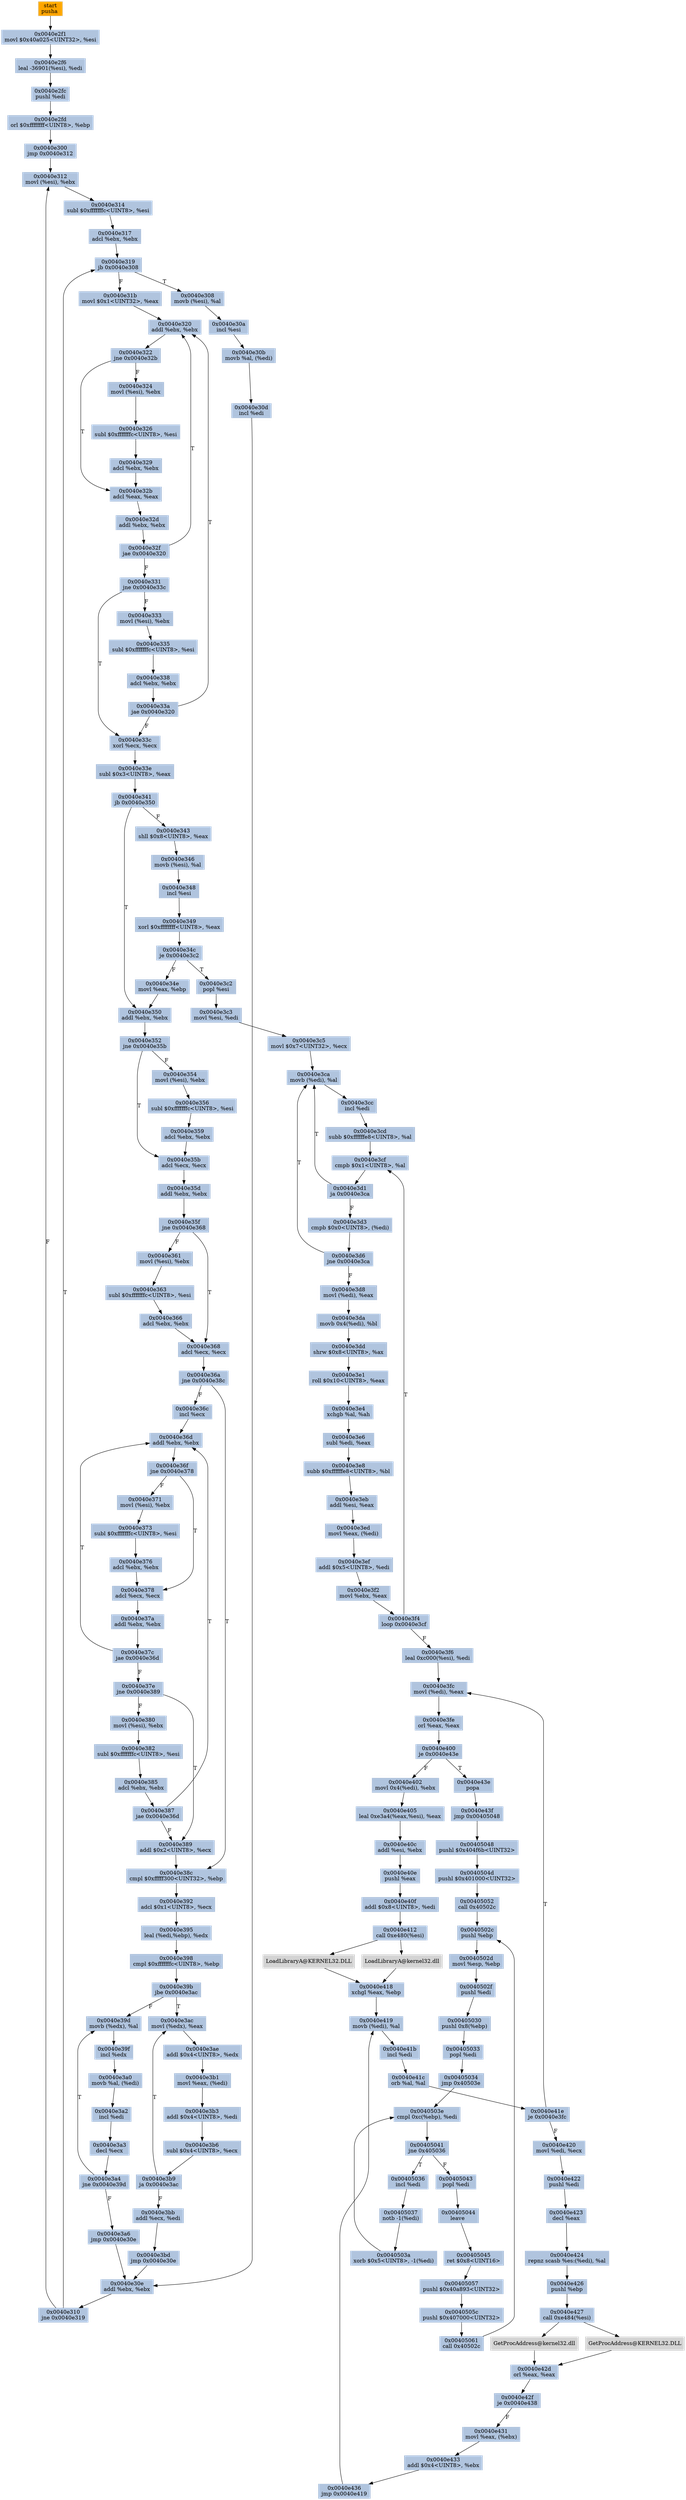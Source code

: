 digraph G {
node[shape=rectangle,style=filled,fillcolor=lightsteelblue,color=lightsteelblue]
bgcolor="transparent"
a0x0040e2f0pusha_[label="start\npusha ",color="lightgrey",fillcolor="orange"];
a0x0040e2f1movl_0x40a025UINT32_esi[label="0x0040e2f1\nmovl $0x40a025<UINT32>, %esi"];
a0x0040e2f6leal__36901esi__edi[label="0x0040e2f6\nleal -36901(%esi), %edi"];
a0x0040e2fcpushl_edi[label="0x0040e2fc\npushl %edi"];
a0x0040e2fdorl_0xffffffffUINT8_ebp[label="0x0040e2fd\norl $0xffffffff<UINT8>, %ebp"];
a0x0040e300jmp_0x0040e312[label="0x0040e300\njmp 0x0040e312"];
a0x0040e312movl_esi__ebx[label="0x0040e312\nmovl (%esi), %ebx"];
a0x0040e314subl_0xfffffffcUINT8_esi[label="0x0040e314\nsubl $0xfffffffc<UINT8>, %esi"];
a0x0040e317adcl_ebx_ebx[label="0x0040e317\nadcl %ebx, %ebx"];
a0x0040e319jb_0x0040e308[label="0x0040e319\njb 0x0040e308"];
a0x0040e308movb_esi__al[label="0x0040e308\nmovb (%esi), %al"];
a0x0040e30aincl_esi[label="0x0040e30a\nincl %esi"];
a0x0040e30bmovb_al_edi_[label="0x0040e30b\nmovb %al, (%edi)"];
a0x0040e30dincl_edi[label="0x0040e30d\nincl %edi"];
a0x0040e30eaddl_ebx_ebx[label="0x0040e30e\naddl %ebx, %ebx"];
a0x0040e310jne_0x0040e319[label="0x0040e310\njne 0x0040e319"];
a0x0040e31bmovl_0x1UINT32_eax[label="0x0040e31b\nmovl $0x1<UINT32>, %eax"];
a0x0040e320addl_ebx_ebx[label="0x0040e320\naddl %ebx, %ebx"];
a0x0040e322jne_0x0040e32b[label="0x0040e322\njne 0x0040e32b"];
a0x0040e32badcl_eax_eax[label="0x0040e32b\nadcl %eax, %eax"];
a0x0040e32daddl_ebx_ebx[label="0x0040e32d\naddl %ebx, %ebx"];
a0x0040e32fjae_0x0040e320[label="0x0040e32f\njae 0x0040e320"];
a0x0040e331jne_0x0040e33c[label="0x0040e331\njne 0x0040e33c"];
a0x0040e33cxorl_ecx_ecx[label="0x0040e33c\nxorl %ecx, %ecx"];
a0x0040e33esubl_0x3UINT8_eax[label="0x0040e33e\nsubl $0x3<UINT8>, %eax"];
a0x0040e341jb_0x0040e350[label="0x0040e341\njb 0x0040e350"];
a0x0040e350addl_ebx_ebx[label="0x0040e350\naddl %ebx, %ebx"];
a0x0040e352jne_0x0040e35b[label="0x0040e352\njne 0x0040e35b"];
a0x0040e35badcl_ecx_ecx[label="0x0040e35b\nadcl %ecx, %ecx"];
a0x0040e35daddl_ebx_ebx[label="0x0040e35d\naddl %ebx, %ebx"];
a0x0040e35fjne_0x0040e368[label="0x0040e35f\njne 0x0040e368"];
a0x0040e368adcl_ecx_ecx[label="0x0040e368\nadcl %ecx, %ecx"];
a0x0040e36ajne_0x0040e38c[label="0x0040e36a\njne 0x0040e38c"];
a0x0040e38ccmpl_0xfffff300UINT32_ebp[label="0x0040e38c\ncmpl $0xfffff300<UINT32>, %ebp"];
a0x0040e392adcl_0x1UINT8_ecx[label="0x0040e392\nadcl $0x1<UINT8>, %ecx"];
a0x0040e395leal_ediebp__edx[label="0x0040e395\nleal (%edi,%ebp), %edx"];
a0x0040e398cmpl_0xfffffffcUINT8_ebp[label="0x0040e398\ncmpl $0xfffffffc<UINT8>, %ebp"];
a0x0040e39bjbe_0x0040e3ac[label="0x0040e39b\njbe 0x0040e3ac"];
a0x0040e39dmovb_edx__al[label="0x0040e39d\nmovb (%edx), %al"];
a0x0040e39fincl_edx[label="0x0040e39f\nincl %edx"];
a0x0040e3a0movb_al_edi_[label="0x0040e3a0\nmovb %al, (%edi)"];
a0x0040e3a2incl_edi[label="0x0040e3a2\nincl %edi"];
a0x0040e3a3decl_ecx[label="0x0040e3a3\ndecl %ecx"];
a0x0040e3a4jne_0x0040e39d[label="0x0040e3a4\njne 0x0040e39d"];
a0x0040e3a6jmp_0x0040e30e[label="0x0040e3a6\njmp 0x0040e30e"];
a0x0040e343shll_0x8UINT8_eax[label="0x0040e343\nshll $0x8<UINT8>, %eax"];
a0x0040e346movb_esi__al[label="0x0040e346\nmovb (%esi), %al"];
a0x0040e348incl_esi[label="0x0040e348\nincl %esi"];
a0x0040e349xorl_0xffffffffUINT8_eax[label="0x0040e349\nxorl $0xffffffff<UINT8>, %eax"];
a0x0040e34cje_0x0040e3c2[label="0x0040e34c\nje 0x0040e3c2"];
a0x0040e34emovl_eax_ebp[label="0x0040e34e\nmovl %eax, %ebp"];
a0x0040e3acmovl_edx__eax[label="0x0040e3ac\nmovl (%edx), %eax"];
a0x0040e3aeaddl_0x4UINT8_edx[label="0x0040e3ae\naddl $0x4<UINT8>, %edx"];
a0x0040e3b1movl_eax_edi_[label="0x0040e3b1\nmovl %eax, (%edi)"];
a0x0040e3b3addl_0x4UINT8_edi[label="0x0040e3b3\naddl $0x4<UINT8>, %edi"];
a0x0040e3b6subl_0x4UINT8_ecx[label="0x0040e3b6\nsubl $0x4<UINT8>, %ecx"];
a0x0040e3b9ja_0x0040e3ac[label="0x0040e3b9\nja 0x0040e3ac"];
a0x0040e3bbaddl_ecx_edi[label="0x0040e3bb\naddl %ecx, %edi"];
a0x0040e3bdjmp_0x0040e30e[label="0x0040e3bd\njmp 0x0040e30e"];
a0x0040e36cincl_ecx[label="0x0040e36c\nincl %ecx"];
a0x0040e36daddl_ebx_ebx[label="0x0040e36d\naddl %ebx, %ebx"];
a0x0040e36fjne_0x0040e378[label="0x0040e36f\njne 0x0040e378"];
a0x0040e378adcl_ecx_ecx[label="0x0040e378\nadcl %ecx, %ecx"];
a0x0040e37aaddl_ebx_ebx[label="0x0040e37a\naddl %ebx, %ebx"];
a0x0040e37cjae_0x0040e36d[label="0x0040e37c\njae 0x0040e36d"];
a0x0040e37ejne_0x0040e389[label="0x0040e37e\njne 0x0040e389"];
a0x0040e389addl_0x2UINT8_ecx[label="0x0040e389\naddl $0x2<UINT8>, %ecx"];
a0x0040e324movl_esi__ebx[label="0x0040e324\nmovl (%esi), %ebx"];
a0x0040e326subl_0xfffffffcUINT8_esi[label="0x0040e326\nsubl $0xfffffffc<UINT8>, %esi"];
a0x0040e329adcl_ebx_ebx[label="0x0040e329\nadcl %ebx, %ebx"];
a0x0040e354movl_esi__ebx[label="0x0040e354\nmovl (%esi), %ebx"];
a0x0040e356subl_0xfffffffcUINT8_esi[label="0x0040e356\nsubl $0xfffffffc<UINT8>, %esi"];
a0x0040e359adcl_ebx_ebx[label="0x0040e359\nadcl %ebx, %ebx"];
a0x0040e361movl_esi__ebx[label="0x0040e361\nmovl (%esi), %ebx"];
a0x0040e363subl_0xfffffffcUINT8_esi[label="0x0040e363\nsubl $0xfffffffc<UINT8>, %esi"];
a0x0040e366adcl_ebx_ebx[label="0x0040e366\nadcl %ebx, %ebx"];
a0x0040e333movl_esi__ebx[label="0x0040e333\nmovl (%esi), %ebx"];
a0x0040e335subl_0xfffffffcUINT8_esi[label="0x0040e335\nsubl $0xfffffffc<UINT8>, %esi"];
a0x0040e338adcl_ebx_ebx[label="0x0040e338\nadcl %ebx, %ebx"];
a0x0040e33ajae_0x0040e320[label="0x0040e33a\njae 0x0040e320"];
a0x0040e380movl_esi__ebx[label="0x0040e380\nmovl (%esi), %ebx"];
a0x0040e382subl_0xfffffffcUINT8_esi[label="0x0040e382\nsubl $0xfffffffc<UINT8>, %esi"];
a0x0040e385adcl_ebx_ebx[label="0x0040e385\nadcl %ebx, %ebx"];
a0x0040e387jae_0x0040e36d[label="0x0040e387\njae 0x0040e36d"];
a0x0040e371movl_esi__ebx[label="0x0040e371\nmovl (%esi), %ebx"];
a0x0040e373subl_0xfffffffcUINT8_esi[label="0x0040e373\nsubl $0xfffffffc<UINT8>, %esi"];
a0x0040e376adcl_ebx_ebx[label="0x0040e376\nadcl %ebx, %ebx"];
a0x0040e3c2popl_esi[label="0x0040e3c2\npopl %esi"];
a0x0040e3c3movl_esi_edi[label="0x0040e3c3\nmovl %esi, %edi"];
a0x0040e3c5movl_0x7UINT32_ecx[label="0x0040e3c5\nmovl $0x7<UINT32>, %ecx"];
a0x0040e3camovb_edi__al[label="0x0040e3ca\nmovb (%edi), %al"];
a0x0040e3ccincl_edi[label="0x0040e3cc\nincl %edi"];
a0x0040e3cdsubb_0xffffffe8UINT8_al[label="0x0040e3cd\nsubb $0xffffffe8<UINT8>, %al"];
a0x0040e3cfcmpb_0x1UINT8_al[label="0x0040e3cf\ncmpb $0x1<UINT8>, %al"];
a0x0040e3d1ja_0x0040e3ca[label="0x0040e3d1\nja 0x0040e3ca"];
a0x0040e3d3cmpb_0x0UINT8_edi_[label="0x0040e3d3\ncmpb $0x0<UINT8>, (%edi)"];
a0x0040e3d6jne_0x0040e3ca[label="0x0040e3d6\njne 0x0040e3ca"];
a0x0040e3d8movl_edi__eax[label="0x0040e3d8\nmovl (%edi), %eax"];
a0x0040e3damovb_0x4edi__bl[label="0x0040e3da\nmovb 0x4(%edi), %bl"];
a0x0040e3ddshrw_0x8UINT8_ax[label="0x0040e3dd\nshrw $0x8<UINT8>, %ax"];
a0x0040e3e1roll_0x10UINT8_eax[label="0x0040e3e1\nroll $0x10<UINT8>, %eax"];
a0x0040e3e4xchgb_al_ah[label="0x0040e3e4\nxchgb %al, %ah"];
a0x0040e3e6subl_edi_eax[label="0x0040e3e6\nsubl %edi, %eax"];
a0x0040e3e8subb_0xffffffe8UINT8_bl[label="0x0040e3e8\nsubb $0xffffffe8<UINT8>, %bl"];
a0x0040e3ebaddl_esi_eax[label="0x0040e3eb\naddl %esi, %eax"];
a0x0040e3edmovl_eax_edi_[label="0x0040e3ed\nmovl %eax, (%edi)"];
a0x0040e3efaddl_0x5UINT8_edi[label="0x0040e3ef\naddl $0x5<UINT8>, %edi"];
a0x0040e3f2movl_ebx_eax[label="0x0040e3f2\nmovl %ebx, %eax"];
a0x0040e3f4loop_0x0040e3cf[label="0x0040e3f4\nloop 0x0040e3cf"];
a0x0040e3f6leal_0xc000esi__edi[label="0x0040e3f6\nleal 0xc000(%esi), %edi"];
a0x0040e3fcmovl_edi__eax[label="0x0040e3fc\nmovl (%edi), %eax"];
a0x0040e3feorl_eax_eax[label="0x0040e3fe\norl %eax, %eax"];
a0x0040e400je_0x0040e43e[label="0x0040e400\nje 0x0040e43e"];
a0x0040e402movl_0x4edi__ebx[label="0x0040e402\nmovl 0x4(%edi), %ebx"];
a0x0040e405leal_0xe3a4eaxesi__eax[label="0x0040e405\nleal 0xe3a4(%eax,%esi), %eax"];
a0x0040e40caddl_esi_ebx[label="0x0040e40c\naddl %esi, %ebx"];
a0x0040e40epushl_eax[label="0x0040e40e\npushl %eax"];
a0x0040e40faddl_0x8UINT8_edi[label="0x0040e40f\naddl $0x8<UINT8>, %edi"];
a0x0040e412call_0xe480esi_[label="0x0040e412\ncall 0xe480(%esi)"];
LoadLibraryA_kernel32_dll[label="LoadLibraryA@kernel32.dll",color="lightgrey",fillcolor="lightgrey"];
a0x0040e418xchgl_eax_ebp[label="0x0040e418\nxchgl %eax, %ebp"];
a0x0040e419movb_edi__al[label="0x0040e419\nmovb (%edi), %al"];
a0x0040e41bincl_edi[label="0x0040e41b\nincl %edi"];
a0x0040e41corb_al_al[label="0x0040e41c\norb %al, %al"];
a0x0040e41eje_0x0040e3fc[label="0x0040e41e\nje 0x0040e3fc"];
a0x0040e420movl_edi_ecx[label="0x0040e420\nmovl %edi, %ecx"];
a0x0040e422pushl_edi[label="0x0040e422\npushl %edi"];
a0x0040e423decl_eax[label="0x0040e423\ndecl %eax"];
a0x0040e424repnz_scasb_es_edi__al[label="0x0040e424\nrepnz scasb %es:(%edi), %al"];
a0x0040e426pushl_ebp[label="0x0040e426\npushl %ebp"];
a0x0040e427call_0xe484esi_[label="0x0040e427\ncall 0xe484(%esi)"];
GetProcAddress_kernel32_dll[label="GetProcAddress@kernel32.dll",color="lightgrey",fillcolor="lightgrey"];
a0x0040e42dorl_eax_eax[label="0x0040e42d\norl %eax, %eax"];
a0x0040e42fje_0x0040e438[label="0x0040e42f\nje 0x0040e438"];
a0x0040e431movl_eax_ebx_[label="0x0040e431\nmovl %eax, (%ebx)"];
a0x0040e433addl_0x4UINT8_ebx[label="0x0040e433\naddl $0x4<UINT8>, %ebx"];
a0x0040e436jmp_0x0040e419[label="0x0040e436\njmp 0x0040e419"];
GetProcAddress_KERNEL32_DLL[label="GetProcAddress@KERNEL32.DLL",color="lightgrey",fillcolor="lightgrey"];
LoadLibraryA_KERNEL32_DLL[label="LoadLibraryA@KERNEL32.DLL",color="lightgrey",fillcolor="lightgrey"];
a0x0040e43epopa_[label="0x0040e43e\npopa "];
a0x0040e43fjmp_0x00405048[label="0x0040e43f\njmp 0x00405048"];
a0x00405048pushl_0x404f6bUINT32[label="0x00405048\npushl $0x404f6b<UINT32>"];
a0x0040504dpushl_0x401000UINT32[label="0x0040504d\npushl $0x401000<UINT32>"];
a0x00405052call_0x40502c[label="0x00405052\ncall 0x40502c"];
a0x0040502cpushl_ebp[label="0x0040502c\npushl %ebp"];
a0x0040502dmovl_esp_ebp[label="0x0040502d\nmovl %esp, %ebp"];
a0x0040502fpushl_edi[label="0x0040502f\npushl %edi"];
a0x00405030pushl_0x8ebp_[label="0x00405030\npushl 0x8(%ebp)"];
a0x00405033popl_edi[label="0x00405033\npopl %edi"];
a0x00405034jmp_0x40503e[label="0x00405034\njmp 0x40503e"];
a0x0040503ecmpl_0xcebp__edi[label="0x0040503e\ncmpl 0xc(%ebp), %edi"];
a0x00405041jne_0x405036[label="0x00405041\njne 0x405036"];
a0x00405036incl_edi[label="0x00405036\nincl %edi"];
a0x00405037notb__1edi_[label="0x00405037\nnotb -1(%edi)"];
a0x0040503axorb_0x5UINT8__1edi_[label="0x0040503a\nxorb $0x5<UINT8>, -1(%edi)"];
a0x00405043popl_edi[label="0x00405043\npopl %edi"];
a0x00405044leave_[label="0x00405044\nleave "];
a0x00405045ret_0x8UINT16[label="0x00405045\nret $0x8<UINT16>"];
a0x00405057pushl_0x40a893UINT32[label="0x00405057\npushl $0x40a893<UINT32>"];
a0x0040505cpushl_0x407000UINT32[label="0x0040505c\npushl $0x407000<UINT32>"];
a0x00405061call_0x40502c[label="0x00405061\ncall 0x40502c"];
a0x0040e2f0pusha_ -> a0x0040e2f1movl_0x40a025UINT32_esi [color="#000000"];
a0x0040e2f1movl_0x40a025UINT32_esi -> a0x0040e2f6leal__36901esi__edi [color="#000000"];
a0x0040e2f6leal__36901esi__edi -> a0x0040e2fcpushl_edi [color="#000000"];
a0x0040e2fcpushl_edi -> a0x0040e2fdorl_0xffffffffUINT8_ebp [color="#000000"];
a0x0040e2fdorl_0xffffffffUINT8_ebp -> a0x0040e300jmp_0x0040e312 [color="#000000"];
a0x0040e300jmp_0x0040e312 -> a0x0040e312movl_esi__ebx [color="#000000"];
a0x0040e312movl_esi__ebx -> a0x0040e314subl_0xfffffffcUINT8_esi [color="#000000"];
a0x0040e314subl_0xfffffffcUINT8_esi -> a0x0040e317adcl_ebx_ebx [color="#000000"];
a0x0040e317adcl_ebx_ebx -> a0x0040e319jb_0x0040e308 [color="#000000"];
a0x0040e319jb_0x0040e308 -> a0x0040e308movb_esi__al [color="#000000",label="T"];
a0x0040e308movb_esi__al -> a0x0040e30aincl_esi [color="#000000"];
a0x0040e30aincl_esi -> a0x0040e30bmovb_al_edi_ [color="#000000"];
a0x0040e30bmovb_al_edi_ -> a0x0040e30dincl_edi [color="#000000"];
a0x0040e30dincl_edi -> a0x0040e30eaddl_ebx_ebx [color="#000000"];
a0x0040e30eaddl_ebx_ebx -> a0x0040e310jne_0x0040e319 [color="#000000"];
a0x0040e310jne_0x0040e319 -> a0x0040e319jb_0x0040e308 [color="#000000",label="T"];
a0x0040e319jb_0x0040e308 -> a0x0040e31bmovl_0x1UINT32_eax [color="#000000",label="F"];
a0x0040e31bmovl_0x1UINT32_eax -> a0x0040e320addl_ebx_ebx [color="#000000"];
a0x0040e320addl_ebx_ebx -> a0x0040e322jne_0x0040e32b [color="#000000"];
a0x0040e322jne_0x0040e32b -> a0x0040e32badcl_eax_eax [color="#000000",label="T"];
a0x0040e32badcl_eax_eax -> a0x0040e32daddl_ebx_ebx [color="#000000"];
a0x0040e32daddl_ebx_ebx -> a0x0040e32fjae_0x0040e320 [color="#000000"];
a0x0040e32fjae_0x0040e320 -> a0x0040e331jne_0x0040e33c [color="#000000",label="F"];
a0x0040e331jne_0x0040e33c -> a0x0040e33cxorl_ecx_ecx [color="#000000",label="T"];
a0x0040e33cxorl_ecx_ecx -> a0x0040e33esubl_0x3UINT8_eax [color="#000000"];
a0x0040e33esubl_0x3UINT8_eax -> a0x0040e341jb_0x0040e350 [color="#000000"];
a0x0040e341jb_0x0040e350 -> a0x0040e350addl_ebx_ebx [color="#000000",label="T"];
a0x0040e350addl_ebx_ebx -> a0x0040e352jne_0x0040e35b [color="#000000"];
a0x0040e352jne_0x0040e35b -> a0x0040e35badcl_ecx_ecx [color="#000000",label="T"];
a0x0040e35badcl_ecx_ecx -> a0x0040e35daddl_ebx_ebx [color="#000000"];
a0x0040e35daddl_ebx_ebx -> a0x0040e35fjne_0x0040e368 [color="#000000"];
a0x0040e35fjne_0x0040e368 -> a0x0040e368adcl_ecx_ecx [color="#000000",label="T"];
a0x0040e368adcl_ecx_ecx -> a0x0040e36ajne_0x0040e38c [color="#000000"];
a0x0040e36ajne_0x0040e38c -> a0x0040e38ccmpl_0xfffff300UINT32_ebp [color="#000000",label="T"];
a0x0040e38ccmpl_0xfffff300UINT32_ebp -> a0x0040e392adcl_0x1UINT8_ecx [color="#000000"];
a0x0040e392adcl_0x1UINT8_ecx -> a0x0040e395leal_ediebp__edx [color="#000000"];
a0x0040e395leal_ediebp__edx -> a0x0040e398cmpl_0xfffffffcUINT8_ebp [color="#000000"];
a0x0040e398cmpl_0xfffffffcUINT8_ebp -> a0x0040e39bjbe_0x0040e3ac [color="#000000"];
a0x0040e39bjbe_0x0040e3ac -> a0x0040e39dmovb_edx__al [color="#000000",label="F"];
a0x0040e39dmovb_edx__al -> a0x0040e39fincl_edx [color="#000000"];
a0x0040e39fincl_edx -> a0x0040e3a0movb_al_edi_ [color="#000000"];
a0x0040e3a0movb_al_edi_ -> a0x0040e3a2incl_edi [color="#000000"];
a0x0040e3a2incl_edi -> a0x0040e3a3decl_ecx [color="#000000"];
a0x0040e3a3decl_ecx -> a0x0040e3a4jne_0x0040e39d [color="#000000"];
a0x0040e3a4jne_0x0040e39d -> a0x0040e39dmovb_edx__al [color="#000000",label="T"];
a0x0040e3a4jne_0x0040e39d -> a0x0040e3a6jmp_0x0040e30e [color="#000000",label="F"];
a0x0040e3a6jmp_0x0040e30e -> a0x0040e30eaddl_ebx_ebx [color="#000000"];
a0x0040e310jne_0x0040e319 -> a0x0040e312movl_esi__ebx [color="#000000",label="F"];
a0x0040e341jb_0x0040e350 -> a0x0040e343shll_0x8UINT8_eax [color="#000000",label="F"];
a0x0040e343shll_0x8UINT8_eax -> a0x0040e346movb_esi__al [color="#000000"];
a0x0040e346movb_esi__al -> a0x0040e348incl_esi [color="#000000"];
a0x0040e348incl_esi -> a0x0040e349xorl_0xffffffffUINT8_eax [color="#000000"];
a0x0040e349xorl_0xffffffffUINT8_eax -> a0x0040e34cje_0x0040e3c2 [color="#000000"];
a0x0040e34cje_0x0040e3c2 -> a0x0040e34emovl_eax_ebp [color="#000000",label="F"];
a0x0040e34emovl_eax_ebp -> a0x0040e350addl_ebx_ebx [color="#000000"];
a0x0040e39bjbe_0x0040e3ac -> a0x0040e3acmovl_edx__eax [color="#000000",label="T"];
a0x0040e3acmovl_edx__eax -> a0x0040e3aeaddl_0x4UINT8_edx [color="#000000"];
a0x0040e3aeaddl_0x4UINT8_edx -> a0x0040e3b1movl_eax_edi_ [color="#000000"];
a0x0040e3b1movl_eax_edi_ -> a0x0040e3b3addl_0x4UINT8_edi [color="#000000"];
a0x0040e3b3addl_0x4UINT8_edi -> a0x0040e3b6subl_0x4UINT8_ecx [color="#000000"];
a0x0040e3b6subl_0x4UINT8_ecx -> a0x0040e3b9ja_0x0040e3ac [color="#000000"];
a0x0040e3b9ja_0x0040e3ac -> a0x0040e3bbaddl_ecx_edi [color="#000000",label="F"];
a0x0040e3bbaddl_ecx_edi -> a0x0040e3bdjmp_0x0040e30e [color="#000000"];
a0x0040e3bdjmp_0x0040e30e -> a0x0040e30eaddl_ebx_ebx [color="#000000"];
a0x0040e36ajne_0x0040e38c -> a0x0040e36cincl_ecx [color="#000000",label="F"];
a0x0040e36cincl_ecx -> a0x0040e36daddl_ebx_ebx [color="#000000"];
a0x0040e36daddl_ebx_ebx -> a0x0040e36fjne_0x0040e378 [color="#000000"];
a0x0040e36fjne_0x0040e378 -> a0x0040e378adcl_ecx_ecx [color="#000000",label="T"];
a0x0040e378adcl_ecx_ecx -> a0x0040e37aaddl_ebx_ebx [color="#000000"];
a0x0040e37aaddl_ebx_ebx -> a0x0040e37cjae_0x0040e36d [color="#000000"];
a0x0040e37cjae_0x0040e36d -> a0x0040e37ejne_0x0040e389 [color="#000000",label="F"];
a0x0040e37ejne_0x0040e389 -> a0x0040e389addl_0x2UINT8_ecx [color="#000000",label="T"];
a0x0040e389addl_0x2UINT8_ecx -> a0x0040e38ccmpl_0xfffff300UINT32_ebp [color="#000000"];
a0x0040e3b9ja_0x0040e3ac -> a0x0040e3acmovl_edx__eax [color="#000000",label="T"];
a0x0040e322jne_0x0040e32b -> a0x0040e324movl_esi__ebx [color="#000000",label="F"];
a0x0040e324movl_esi__ebx -> a0x0040e326subl_0xfffffffcUINT8_esi [color="#000000"];
a0x0040e326subl_0xfffffffcUINT8_esi -> a0x0040e329adcl_ebx_ebx [color="#000000"];
a0x0040e329adcl_ebx_ebx -> a0x0040e32badcl_eax_eax [color="#000000"];
a0x0040e352jne_0x0040e35b -> a0x0040e354movl_esi__ebx [color="#000000",label="F"];
a0x0040e354movl_esi__ebx -> a0x0040e356subl_0xfffffffcUINT8_esi [color="#000000"];
a0x0040e356subl_0xfffffffcUINT8_esi -> a0x0040e359adcl_ebx_ebx [color="#000000"];
a0x0040e359adcl_ebx_ebx -> a0x0040e35badcl_ecx_ecx [color="#000000"];
a0x0040e37cjae_0x0040e36d -> a0x0040e36daddl_ebx_ebx [color="#000000",label="T"];
a0x0040e35fjne_0x0040e368 -> a0x0040e361movl_esi__ebx [color="#000000",label="F"];
a0x0040e361movl_esi__ebx -> a0x0040e363subl_0xfffffffcUINT8_esi [color="#000000"];
a0x0040e363subl_0xfffffffcUINT8_esi -> a0x0040e366adcl_ebx_ebx [color="#000000"];
a0x0040e366adcl_ebx_ebx -> a0x0040e368adcl_ecx_ecx [color="#000000"];
a0x0040e331jne_0x0040e33c -> a0x0040e333movl_esi__ebx [color="#000000",label="F"];
a0x0040e333movl_esi__ebx -> a0x0040e335subl_0xfffffffcUINT8_esi [color="#000000"];
a0x0040e335subl_0xfffffffcUINT8_esi -> a0x0040e338adcl_ebx_ebx [color="#000000"];
a0x0040e338adcl_ebx_ebx -> a0x0040e33ajae_0x0040e320 [color="#000000"];
a0x0040e33ajae_0x0040e320 -> a0x0040e33cxorl_ecx_ecx [color="#000000",label="F"];
a0x0040e32fjae_0x0040e320 -> a0x0040e320addl_ebx_ebx [color="#000000",label="T"];
a0x0040e37ejne_0x0040e389 -> a0x0040e380movl_esi__ebx [color="#000000",label="F"];
a0x0040e380movl_esi__ebx -> a0x0040e382subl_0xfffffffcUINT8_esi [color="#000000"];
a0x0040e382subl_0xfffffffcUINT8_esi -> a0x0040e385adcl_ebx_ebx [color="#000000"];
a0x0040e385adcl_ebx_ebx -> a0x0040e387jae_0x0040e36d [color="#000000"];
a0x0040e387jae_0x0040e36d -> a0x0040e389addl_0x2UINT8_ecx [color="#000000",label="F"];
a0x0040e36fjne_0x0040e378 -> a0x0040e371movl_esi__ebx [color="#000000",label="F"];
a0x0040e371movl_esi__ebx -> a0x0040e373subl_0xfffffffcUINT8_esi [color="#000000"];
a0x0040e373subl_0xfffffffcUINT8_esi -> a0x0040e376adcl_ebx_ebx [color="#000000"];
a0x0040e376adcl_ebx_ebx -> a0x0040e378adcl_ecx_ecx [color="#000000"];
a0x0040e33ajae_0x0040e320 -> a0x0040e320addl_ebx_ebx [color="#000000",label="T"];
a0x0040e387jae_0x0040e36d -> a0x0040e36daddl_ebx_ebx [color="#000000",label="T"];
a0x0040e34cje_0x0040e3c2 -> a0x0040e3c2popl_esi [color="#000000",label="T"];
a0x0040e3c2popl_esi -> a0x0040e3c3movl_esi_edi [color="#000000"];
a0x0040e3c3movl_esi_edi -> a0x0040e3c5movl_0x7UINT32_ecx [color="#000000"];
a0x0040e3c5movl_0x7UINT32_ecx -> a0x0040e3camovb_edi__al [color="#000000"];
a0x0040e3camovb_edi__al -> a0x0040e3ccincl_edi [color="#000000"];
a0x0040e3ccincl_edi -> a0x0040e3cdsubb_0xffffffe8UINT8_al [color="#000000"];
a0x0040e3cdsubb_0xffffffe8UINT8_al -> a0x0040e3cfcmpb_0x1UINT8_al [color="#000000"];
a0x0040e3cfcmpb_0x1UINT8_al -> a0x0040e3d1ja_0x0040e3ca [color="#000000"];
a0x0040e3d1ja_0x0040e3ca -> a0x0040e3camovb_edi__al [color="#000000",label="T"];
a0x0040e3d1ja_0x0040e3ca -> a0x0040e3d3cmpb_0x0UINT8_edi_ [color="#000000",label="F"];
a0x0040e3d3cmpb_0x0UINT8_edi_ -> a0x0040e3d6jne_0x0040e3ca [color="#000000"];
a0x0040e3d6jne_0x0040e3ca -> a0x0040e3camovb_edi__al [color="#000000",label="T"];
a0x0040e3d6jne_0x0040e3ca -> a0x0040e3d8movl_edi__eax [color="#000000",label="F"];
a0x0040e3d8movl_edi__eax -> a0x0040e3damovb_0x4edi__bl [color="#000000"];
a0x0040e3damovb_0x4edi__bl -> a0x0040e3ddshrw_0x8UINT8_ax [color="#000000"];
a0x0040e3ddshrw_0x8UINT8_ax -> a0x0040e3e1roll_0x10UINT8_eax [color="#000000"];
a0x0040e3e1roll_0x10UINT8_eax -> a0x0040e3e4xchgb_al_ah [color="#000000"];
a0x0040e3e4xchgb_al_ah -> a0x0040e3e6subl_edi_eax [color="#000000"];
a0x0040e3e6subl_edi_eax -> a0x0040e3e8subb_0xffffffe8UINT8_bl [color="#000000"];
a0x0040e3e8subb_0xffffffe8UINT8_bl -> a0x0040e3ebaddl_esi_eax [color="#000000"];
a0x0040e3ebaddl_esi_eax -> a0x0040e3edmovl_eax_edi_ [color="#000000"];
a0x0040e3edmovl_eax_edi_ -> a0x0040e3efaddl_0x5UINT8_edi [color="#000000"];
a0x0040e3efaddl_0x5UINT8_edi -> a0x0040e3f2movl_ebx_eax [color="#000000"];
a0x0040e3f2movl_ebx_eax -> a0x0040e3f4loop_0x0040e3cf [color="#000000"];
a0x0040e3f4loop_0x0040e3cf -> a0x0040e3cfcmpb_0x1UINT8_al [color="#000000",label="T"];
a0x0040e3f4loop_0x0040e3cf -> a0x0040e3f6leal_0xc000esi__edi [color="#000000",label="F"];
a0x0040e3f6leal_0xc000esi__edi -> a0x0040e3fcmovl_edi__eax [color="#000000"];
a0x0040e3fcmovl_edi__eax -> a0x0040e3feorl_eax_eax [color="#000000"];
a0x0040e3feorl_eax_eax -> a0x0040e400je_0x0040e43e [color="#000000"];
a0x0040e400je_0x0040e43e -> a0x0040e402movl_0x4edi__ebx [color="#000000",label="F"];
a0x0040e402movl_0x4edi__ebx -> a0x0040e405leal_0xe3a4eaxesi__eax [color="#000000"];
a0x0040e405leal_0xe3a4eaxesi__eax -> a0x0040e40caddl_esi_ebx [color="#000000"];
a0x0040e40caddl_esi_ebx -> a0x0040e40epushl_eax [color="#000000"];
a0x0040e40epushl_eax -> a0x0040e40faddl_0x8UINT8_edi [color="#000000"];
a0x0040e40faddl_0x8UINT8_edi -> a0x0040e412call_0xe480esi_ [color="#000000"];
a0x0040e412call_0xe480esi_ -> LoadLibraryA_kernel32_dll [color="#000000"];
LoadLibraryA_kernel32_dll -> a0x0040e418xchgl_eax_ebp [color="#000000"];
a0x0040e418xchgl_eax_ebp -> a0x0040e419movb_edi__al [color="#000000"];
a0x0040e419movb_edi__al -> a0x0040e41bincl_edi [color="#000000"];
a0x0040e41bincl_edi -> a0x0040e41corb_al_al [color="#000000"];
a0x0040e41corb_al_al -> a0x0040e41eje_0x0040e3fc [color="#000000"];
a0x0040e41eje_0x0040e3fc -> a0x0040e420movl_edi_ecx [color="#000000",label="F"];
a0x0040e420movl_edi_ecx -> a0x0040e422pushl_edi [color="#000000"];
a0x0040e422pushl_edi -> a0x0040e423decl_eax [color="#000000"];
a0x0040e423decl_eax -> a0x0040e424repnz_scasb_es_edi__al [color="#000000"];
a0x0040e424repnz_scasb_es_edi__al -> a0x0040e426pushl_ebp [color="#000000"];
a0x0040e426pushl_ebp -> a0x0040e427call_0xe484esi_ [color="#000000"];
a0x0040e427call_0xe484esi_ -> GetProcAddress_kernel32_dll [color="#000000"];
GetProcAddress_kernel32_dll -> a0x0040e42dorl_eax_eax [color="#000000"];
a0x0040e42dorl_eax_eax -> a0x0040e42fje_0x0040e438 [color="#000000"];
a0x0040e42fje_0x0040e438 -> a0x0040e431movl_eax_ebx_ [color="#000000",label="F"];
a0x0040e431movl_eax_ebx_ -> a0x0040e433addl_0x4UINT8_ebx [color="#000000"];
a0x0040e433addl_0x4UINT8_ebx -> a0x0040e436jmp_0x0040e419 [color="#000000"];
a0x0040e436jmp_0x0040e419 -> a0x0040e419movb_edi__al [color="#000000"];
a0x0040e427call_0xe484esi_ -> GetProcAddress_KERNEL32_DLL [color="#000000"];
GetProcAddress_KERNEL32_DLL -> a0x0040e42dorl_eax_eax [color="#000000"];
a0x0040e41eje_0x0040e3fc -> a0x0040e3fcmovl_edi__eax [color="#000000",label="T"];
a0x0040e412call_0xe480esi_ -> LoadLibraryA_KERNEL32_DLL [color="#000000"];
LoadLibraryA_KERNEL32_DLL -> a0x0040e418xchgl_eax_ebp [color="#000000"];
a0x0040e400je_0x0040e43e -> a0x0040e43epopa_ [color="#000000",label="T"];
a0x0040e43epopa_ -> a0x0040e43fjmp_0x00405048 [color="#000000"];
a0x0040e43fjmp_0x00405048 -> a0x00405048pushl_0x404f6bUINT32 [color="#000000"];
a0x00405048pushl_0x404f6bUINT32 -> a0x0040504dpushl_0x401000UINT32 [color="#000000"];
a0x0040504dpushl_0x401000UINT32 -> a0x00405052call_0x40502c [color="#000000"];
a0x00405052call_0x40502c -> a0x0040502cpushl_ebp [color="#000000"];
a0x0040502cpushl_ebp -> a0x0040502dmovl_esp_ebp [color="#000000"];
a0x0040502dmovl_esp_ebp -> a0x0040502fpushl_edi [color="#000000"];
a0x0040502fpushl_edi -> a0x00405030pushl_0x8ebp_ [color="#000000"];
a0x00405030pushl_0x8ebp_ -> a0x00405033popl_edi [color="#000000"];
a0x00405033popl_edi -> a0x00405034jmp_0x40503e [color="#000000"];
a0x00405034jmp_0x40503e -> a0x0040503ecmpl_0xcebp__edi [color="#000000"];
a0x0040503ecmpl_0xcebp__edi -> a0x00405041jne_0x405036 [color="#000000"];
a0x00405041jne_0x405036 -> a0x00405036incl_edi [color="#000000",label="T"];
a0x00405036incl_edi -> a0x00405037notb__1edi_ [color="#000000"];
a0x00405037notb__1edi_ -> a0x0040503axorb_0x5UINT8__1edi_ [color="#000000"];
a0x0040503axorb_0x5UINT8__1edi_ -> a0x0040503ecmpl_0xcebp__edi [color="#000000"];
a0x00405041jne_0x405036 -> a0x00405043popl_edi [color="#000000",label="F"];
a0x00405043popl_edi -> a0x00405044leave_ [color="#000000"];
a0x00405044leave_ -> a0x00405045ret_0x8UINT16 [color="#000000"];
a0x00405045ret_0x8UINT16 -> a0x00405057pushl_0x40a893UINT32 [color="#000000"];
a0x00405057pushl_0x40a893UINT32 -> a0x0040505cpushl_0x407000UINT32 [color="#000000"];
a0x0040505cpushl_0x407000UINT32 -> a0x00405061call_0x40502c [color="#000000"];
a0x00405061call_0x40502c -> a0x0040502cpushl_ebp [color="#000000"];
}
